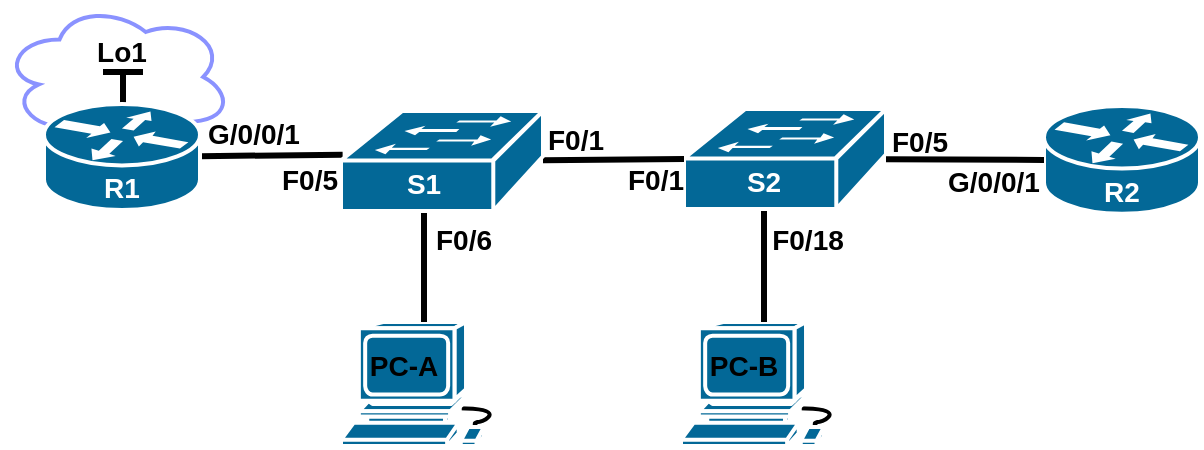 <mxfile version="26.0.7">
  <diagram name="Страница — 1" id="Og2O6v1_8cmMjE4YKY-o">
    <mxGraphModel dx="819" dy="555" grid="1" gridSize="10" guides="1" tooltips="1" connect="1" arrows="1" fold="1" page="1" pageScale="1" pageWidth="827" pageHeight="1169" math="0" shadow="0">
      <root>
        <mxCell id="0" />
        <mxCell id="1" parent="0" />
        <mxCell id="f9OrkrOD7GsaYfjVP4bd-9" value="" style="group" parent="1" vertex="1" connectable="0">
          <mxGeometry x="430" y="294.5" width="101" height="53" as="geometry" />
        </mxCell>
        <mxCell id="f9OrkrOD7GsaYfjVP4bd-2" value="" style="shape=mxgraph.cisco.switches.workgroup_switch;sketch=0;html=1;pointerEvents=1;dashed=0;fillColor=#036897;strokeColor=#ffffff;strokeWidth=2;verticalLabelPosition=bottom;verticalAlign=top;align=center;outlineConnect=0;" parent="f9OrkrOD7GsaYfjVP4bd-9" vertex="1">
          <mxGeometry y="-1" width="101" height="50" as="geometry" />
        </mxCell>
        <mxCell id="f9OrkrOD7GsaYfjVP4bd-8" value="&lt;b&gt;&lt;font color=&quot;#ffffff&quot; style=&quot;font-size: 14px;&quot;&gt;S2&lt;/font&gt;&lt;/b&gt;" style="text;html=1;align=center;verticalAlign=middle;whiteSpace=wrap;rounded=0;" parent="f9OrkrOD7GsaYfjVP4bd-9" vertex="1">
          <mxGeometry x="10" y="20" width="60" height="30" as="geometry" />
        </mxCell>
        <mxCell id="f9OrkrOD7GsaYfjVP4bd-13" value="&lt;b&gt;&lt;font style=&quot;font-size: 14px;&quot;&gt;F0/5&lt;/font&gt;&lt;/b&gt;" style="text;html=1;align=center;verticalAlign=middle;whiteSpace=wrap;rounded=0;" parent="1" vertex="1">
          <mxGeometry x="213" y="313.5" width="60" height="30" as="geometry" />
        </mxCell>
        <mxCell id="2piaRRsvQxlYRXwN0LXb-4" value="&lt;b&gt;&lt;font style=&quot;font-size: 14px;&quot;&gt;F0/5&lt;/font&gt;&lt;/b&gt;" style="text;html=1;align=center;verticalAlign=middle;whiteSpace=wrap;rounded=0;" parent="1" vertex="1">
          <mxGeometry x="518" y="294.5" width="60" height="30" as="geometry" />
        </mxCell>
        <mxCell id="f9OrkrOD7GsaYfjVP4bd-16" value="&lt;b&gt;&lt;font style=&quot;font-size: 14px;&quot;&gt;G/0/0/1&lt;/font&gt;&lt;/b&gt;" style="text;html=1;align=center;verticalAlign=middle;whiteSpace=wrap;rounded=0;" parent="1" vertex="1">
          <mxGeometry x="185" y="288.5" width="60" height="34" as="geometry" />
        </mxCell>
        <mxCell id="2piaRRsvQxlYRXwN0LXb-20" value="&lt;b&gt;&lt;font style=&quot;font-size: 14px;&quot;&gt;F0/1&lt;/font&gt;&lt;/b&gt;" style="text;html=1;align=center;verticalAlign=middle;whiteSpace=wrap;rounded=0;" parent="1" vertex="1">
          <mxGeometry x="386" y="313.5" width="60" height="30" as="geometry" />
        </mxCell>
        <mxCell id="2piaRRsvQxlYRXwN0LXb-24" value="" style="endArrow=none;html=1;rounded=0;strokeWidth=3;entryX=0.008;entryY=0.437;entryDx=0;entryDy=0;entryPerimeter=0;" parent="1" source="f9OrkrOD7GsaYfjVP4bd-3" target="2piaRRsvQxlYRXwN0LXb-2" edge="1">
          <mxGeometry width="50" height="50" relative="1" as="geometry">
            <mxPoint x="280" y="210" as="sourcePoint" />
            <mxPoint x="240" y="320" as="targetPoint" />
          </mxGeometry>
        </mxCell>
        <mxCell id="2piaRRsvQxlYRXwN0LXb-27" value="" style="endArrow=none;html=1;rounded=0;entryX=0;entryY=0.5;entryDx=0;entryDy=0;entryPerimeter=0;strokeWidth=3;" parent="1" source="2piaRRsvQxlYRXwN0LXb-2" target="f9OrkrOD7GsaYfjVP4bd-2" edge="1">
          <mxGeometry width="50" height="50" relative="1" as="geometry">
            <mxPoint x="400" y="260" as="sourcePoint" />
            <mxPoint x="498" y="260" as="targetPoint" />
          </mxGeometry>
        </mxCell>
        <mxCell id="f9OrkrOD7GsaYfjVP4bd-12" value="&lt;b&gt;&lt;font style=&quot;font-size: 14px;&quot;&gt;F0/1&lt;/font&gt;&lt;/b&gt;" style="text;html=1;align=center;verticalAlign=middle;whiteSpace=wrap;rounded=0;" parent="1" vertex="1">
          <mxGeometry x="346" y="293.5" width="60" height="30" as="geometry" />
        </mxCell>
        <mxCell id="FiaJFKsjIP4AauUNehaB-2" value="" style="group" parent="1" vertex="1" connectable="0">
          <mxGeometry x="258.5" y="294.5" width="101" height="53" as="geometry" />
        </mxCell>
        <mxCell id="2piaRRsvQxlYRXwN0LXb-2" value="" style="shape=mxgraph.cisco.switches.workgroup_switch;sketch=0;html=1;pointerEvents=1;dashed=0;fillColor=#036897;strokeColor=#ffffff;strokeWidth=2;verticalLabelPosition=bottom;verticalAlign=top;align=center;outlineConnect=0;" parent="FiaJFKsjIP4AauUNehaB-2" vertex="1">
          <mxGeometry width="101" height="50" as="geometry" />
        </mxCell>
        <mxCell id="2piaRRsvQxlYRXwN0LXb-3" value="&lt;b&gt;&lt;font color=&quot;#ffffff&quot; style=&quot;font-size: 14px;&quot;&gt;S1&lt;/font&gt;&lt;/b&gt;" style="text;html=1;align=center;verticalAlign=middle;whiteSpace=wrap;rounded=0;" parent="FiaJFKsjIP4AauUNehaB-2" vertex="1">
          <mxGeometry x="11.5" y="21" width="60" height="30" as="geometry" />
        </mxCell>
        <mxCell id="FiaJFKsjIP4AauUNehaB-3" value="" style="group" parent="1" vertex="1" connectable="0">
          <mxGeometry x="610" y="292" width="78" height="58" as="geometry" />
        </mxCell>
        <mxCell id="FiaJFKsjIP4AauUNehaB-4" value="" style="shape=mxgraph.cisco.routers.router;sketch=0;html=1;pointerEvents=1;dashed=0;fillColor=#036897;strokeColor=#ffffff;strokeWidth=2;verticalLabelPosition=bottom;verticalAlign=top;align=center;outlineConnect=0;" parent="FiaJFKsjIP4AauUNehaB-3" vertex="1">
          <mxGeometry width="78" height="53.93" as="geometry" />
        </mxCell>
        <mxCell id="FiaJFKsjIP4AauUNehaB-5" value="&lt;b&gt;&lt;font color=&quot;#ffffff&quot; style=&quot;font-size: 14px;&quot;&gt;R2&lt;/font&gt;&lt;/b&gt;" style="text;html=1;align=center;verticalAlign=middle;whiteSpace=wrap;rounded=0;" parent="FiaJFKsjIP4AauUNehaB-3" vertex="1">
          <mxGeometry x="9" y="27.474" width="60" height="30.526" as="geometry" />
        </mxCell>
        <mxCell id="FiaJFKsjIP4AauUNehaB-6" value="&lt;b&gt;&lt;font style=&quot;font-size: 14px;&quot;&gt;G/0/0/1&lt;/font&gt;&lt;/b&gt;" style="text;html=1;align=center;verticalAlign=middle;whiteSpace=wrap;rounded=0;" parent="1" vertex="1">
          <mxGeometry x="555" y="312.5" width="60" height="34" as="geometry" />
        </mxCell>
        <mxCell id="FiaJFKsjIP4AauUNehaB-7" value="" style="endArrow=none;html=1;rounded=0;strokeWidth=3;exitX=0;exitY=0.5;exitDx=0;exitDy=0;exitPerimeter=0;" parent="1" source="FiaJFKsjIP4AauUNehaB-4" target="f9OrkrOD7GsaYfjVP4bd-2" edge="1">
          <mxGeometry width="50" height="50" relative="1" as="geometry">
            <mxPoint x="810" y="211.5" as="sourcePoint" />
            <mxPoint x="560" y="319" as="targetPoint" />
          </mxGeometry>
        </mxCell>
        <mxCell id="FiaJFKsjIP4AauUNehaB-9" value="" style="group" parent="1" vertex="1" connectable="0">
          <mxGeometry x="134" y="255" width="75" height="65" as="geometry" />
        </mxCell>
        <mxCell id="FiaJFKsjIP4AauUNehaB-14" value="" style="group" parent="FiaJFKsjIP4AauUNehaB-9" vertex="1" connectable="0">
          <mxGeometry width="75" height="65" as="geometry" />
        </mxCell>
        <mxCell id="FiaJFKsjIP4AauUNehaB-10" value="" style="endArrow=none;html=1;rounded=0;strokeWidth=3;" parent="FiaJFKsjIP4AauUNehaB-14" edge="1">
          <mxGeometry width="50" height="50" relative="1" as="geometry">
            <mxPoint x="15.5" y="20" as="sourcePoint" />
            <mxPoint x="15.5" y="37" as="targetPoint" />
          </mxGeometry>
        </mxCell>
        <mxCell id="FiaJFKsjIP4AauUNehaB-11" value="" style="endArrow=none;html=1;rounded=0;strokeWidth=3;" parent="FiaJFKsjIP4AauUNehaB-14" edge="1">
          <mxGeometry width="50" height="50" relative="1" as="geometry">
            <mxPoint x="25.5" y="20" as="sourcePoint" />
            <mxPoint x="5.5" y="20" as="targetPoint" />
          </mxGeometry>
        </mxCell>
        <mxCell id="FiaJFKsjIP4AauUNehaB-12" value="&lt;b&gt;&lt;font style=&quot;font-size: 14px;&quot;&gt;Lo1&lt;/font&gt;&lt;/b&gt;" style="text;html=1;align=center;verticalAlign=middle;whiteSpace=wrap;rounded=0;direction=south;" parent="FiaJFKsjIP4AauUNehaB-14" vertex="1">
          <mxGeometry width="30" height="20" as="geometry" />
        </mxCell>
        <mxCell id="_tU0UlHgyZ2v7uXXPzzK-1" value="" style="ellipse;shape=cloud;whiteSpace=wrap;html=1;strokeWidth=2;strokeColor=light-dark(#8a92ff, #ededed);fillColor=none;" parent="FiaJFKsjIP4AauUNehaB-14" vertex="1">
          <mxGeometry x="-45" y="-15" width="115" height="75" as="geometry" />
        </mxCell>
        <mxCell id="f9OrkrOD7GsaYfjVP4bd-11" value="" style="group" parent="1" vertex="1" connectable="0">
          <mxGeometry x="110" y="291" width="78" height="57" as="geometry" />
        </mxCell>
        <mxCell id="f9OrkrOD7GsaYfjVP4bd-3" value="" style="shape=mxgraph.cisco.routers.router;sketch=0;html=1;pointerEvents=1;dashed=0;fillColor=#036897;strokeColor=#ffffff;strokeWidth=2;verticalLabelPosition=bottom;verticalAlign=top;align=center;outlineConnect=0;" parent="f9OrkrOD7GsaYfjVP4bd-11" vertex="1">
          <mxGeometry width="78" height="53" as="geometry" />
        </mxCell>
        <mxCell id="f9OrkrOD7GsaYfjVP4bd-10" value="&lt;b&gt;&lt;font color=&quot;#ffffff&quot; style=&quot;font-size: 14px;&quot;&gt;R1&lt;/font&gt;&lt;/b&gt;" style="text;html=1;align=center;verticalAlign=middle;whiteSpace=wrap;rounded=0;" parent="f9OrkrOD7GsaYfjVP4bd-11" vertex="1">
          <mxGeometry x="9" y="27" width="60" height="30" as="geometry" />
        </mxCell>
        <mxCell id="JP3OdNVqAxdgDJ0XusBN-3" value="" style="group" vertex="1" connectable="0" parent="1">
          <mxGeometry x="258.5" y="400" width="83" height="62" as="geometry" />
        </mxCell>
        <mxCell id="JP3OdNVqAxdgDJ0XusBN-1" value="" style="shape=mxgraph.cisco.computers_and_peripherals.workstation;sketch=0;html=1;pointerEvents=1;dashed=0;fillColor=#036897;strokeColor=#ffffff;strokeWidth=2;verticalLabelPosition=bottom;verticalAlign=top;align=center;outlineConnect=0;" vertex="1" parent="JP3OdNVqAxdgDJ0XusBN-3">
          <mxGeometry width="83" height="62" as="geometry" />
        </mxCell>
        <mxCell id="JP3OdNVqAxdgDJ0XusBN-2" value="&lt;b&gt;&lt;font style=&quot;font-size: 14px; color: light-dark(rgb(0, 0, 0), rgb(18, 18, 18));&quot;&gt;PC-A&lt;/font&gt;&lt;/b&gt;" style="text;html=1;align=center;verticalAlign=middle;whiteSpace=wrap;rounded=0;" vertex="1" parent="JP3OdNVqAxdgDJ0XusBN-3">
          <mxGeometry x="1" y="7" width="60" height="30" as="geometry" />
        </mxCell>
        <mxCell id="JP3OdNVqAxdgDJ0XusBN-4" value="" style="group" vertex="1" connectable="0" parent="1">
          <mxGeometry x="428.5" y="400" width="83" height="62" as="geometry" />
        </mxCell>
        <mxCell id="JP3OdNVqAxdgDJ0XusBN-5" value="" style="shape=mxgraph.cisco.computers_and_peripherals.workstation;sketch=0;html=1;pointerEvents=1;dashed=0;fillColor=#036897;strokeColor=#ffffff;strokeWidth=2;verticalLabelPosition=bottom;verticalAlign=top;align=center;outlineConnect=0;" vertex="1" parent="JP3OdNVqAxdgDJ0XusBN-4">
          <mxGeometry width="83" height="62" as="geometry" />
        </mxCell>
        <mxCell id="JP3OdNVqAxdgDJ0XusBN-6" value="&lt;b&gt;&lt;font style=&quot;font-size: 14px; color: light-dark(rgb(0, 0, 0), rgb(18, 18, 18));&quot;&gt;PC-B&lt;/font&gt;&lt;/b&gt;" style="text;html=1;align=center;verticalAlign=middle;whiteSpace=wrap;rounded=0;" vertex="1" parent="JP3OdNVqAxdgDJ0XusBN-4">
          <mxGeometry x="1" y="7" width="60" height="30" as="geometry" />
        </mxCell>
        <mxCell id="JP3OdNVqAxdgDJ0XusBN-7" value="" style="endArrow=none;html=1;rounded=0;entryX=0.5;entryY=1;entryDx=0;entryDy=0;strokeWidth=3;exitX=0.5;exitY=0;exitDx=0;exitDy=0;exitPerimeter=0;" edge="1" parent="1" source="JP3OdNVqAxdgDJ0XusBN-1" target="2piaRRsvQxlYRXwN0LXb-3">
          <mxGeometry width="50" height="50" relative="1" as="geometry">
            <mxPoint x="341" y="380" as="sourcePoint" />
            <mxPoint x="411" y="380" as="targetPoint" />
          </mxGeometry>
        </mxCell>
        <mxCell id="JP3OdNVqAxdgDJ0XusBN-9" value="" style="endArrow=none;html=1;rounded=0;entryX=0.5;entryY=1;entryDx=0;entryDy=0;strokeWidth=3;exitX=0.5;exitY=0;exitDx=0;exitDy=0;exitPerimeter=0;" edge="1" parent="1" source="JP3OdNVqAxdgDJ0XusBN-5" target="f9OrkrOD7GsaYfjVP4bd-8">
          <mxGeometry width="50" height="50" relative="1" as="geometry">
            <mxPoint x="531" y="398.5" as="sourcePoint" />
            <mxPoint x="531" y="346.5" as="targetPoint" />
          </mxGeometry>
        </mxCell>
        <mxCell id="JP3OdNVqAxdgDJ0XusBN-10" value="&lt;b&gt;&lt;font style=&quot;font-size: 14px;&quot;&gt;F0/6&lt;/font&gt;&lt;/b&gt;" style="text;html=1;align=center;verticalAlign=middle;whiteSpace=wrap;rounded=0;" vertex="1" parent="1">
          <mxGeometry x="290" y="343.5" width="60" height="30" as="geometry" />
        </mxCell>
        <mxCell id="JP3OdNVqAxdgDJ0XusBN-11" value="&lt;b&gt;&lt;font style=&quot;font-size: 14px;&quot;&gt;F0/18&lt;/font&gt;&lt;/b&gt;" style="text;html=1;align=center;verticalAlign=middle;whiteSpace=wrap;rounded=0;" vertex="1" parent="1">
          <mxGeometry x="462" y="343.5" width="60" height="30" as="geometry" />
        </mxCell>
      </root>
    </mxGraphModel>
  </diagram>
</mxfile>
